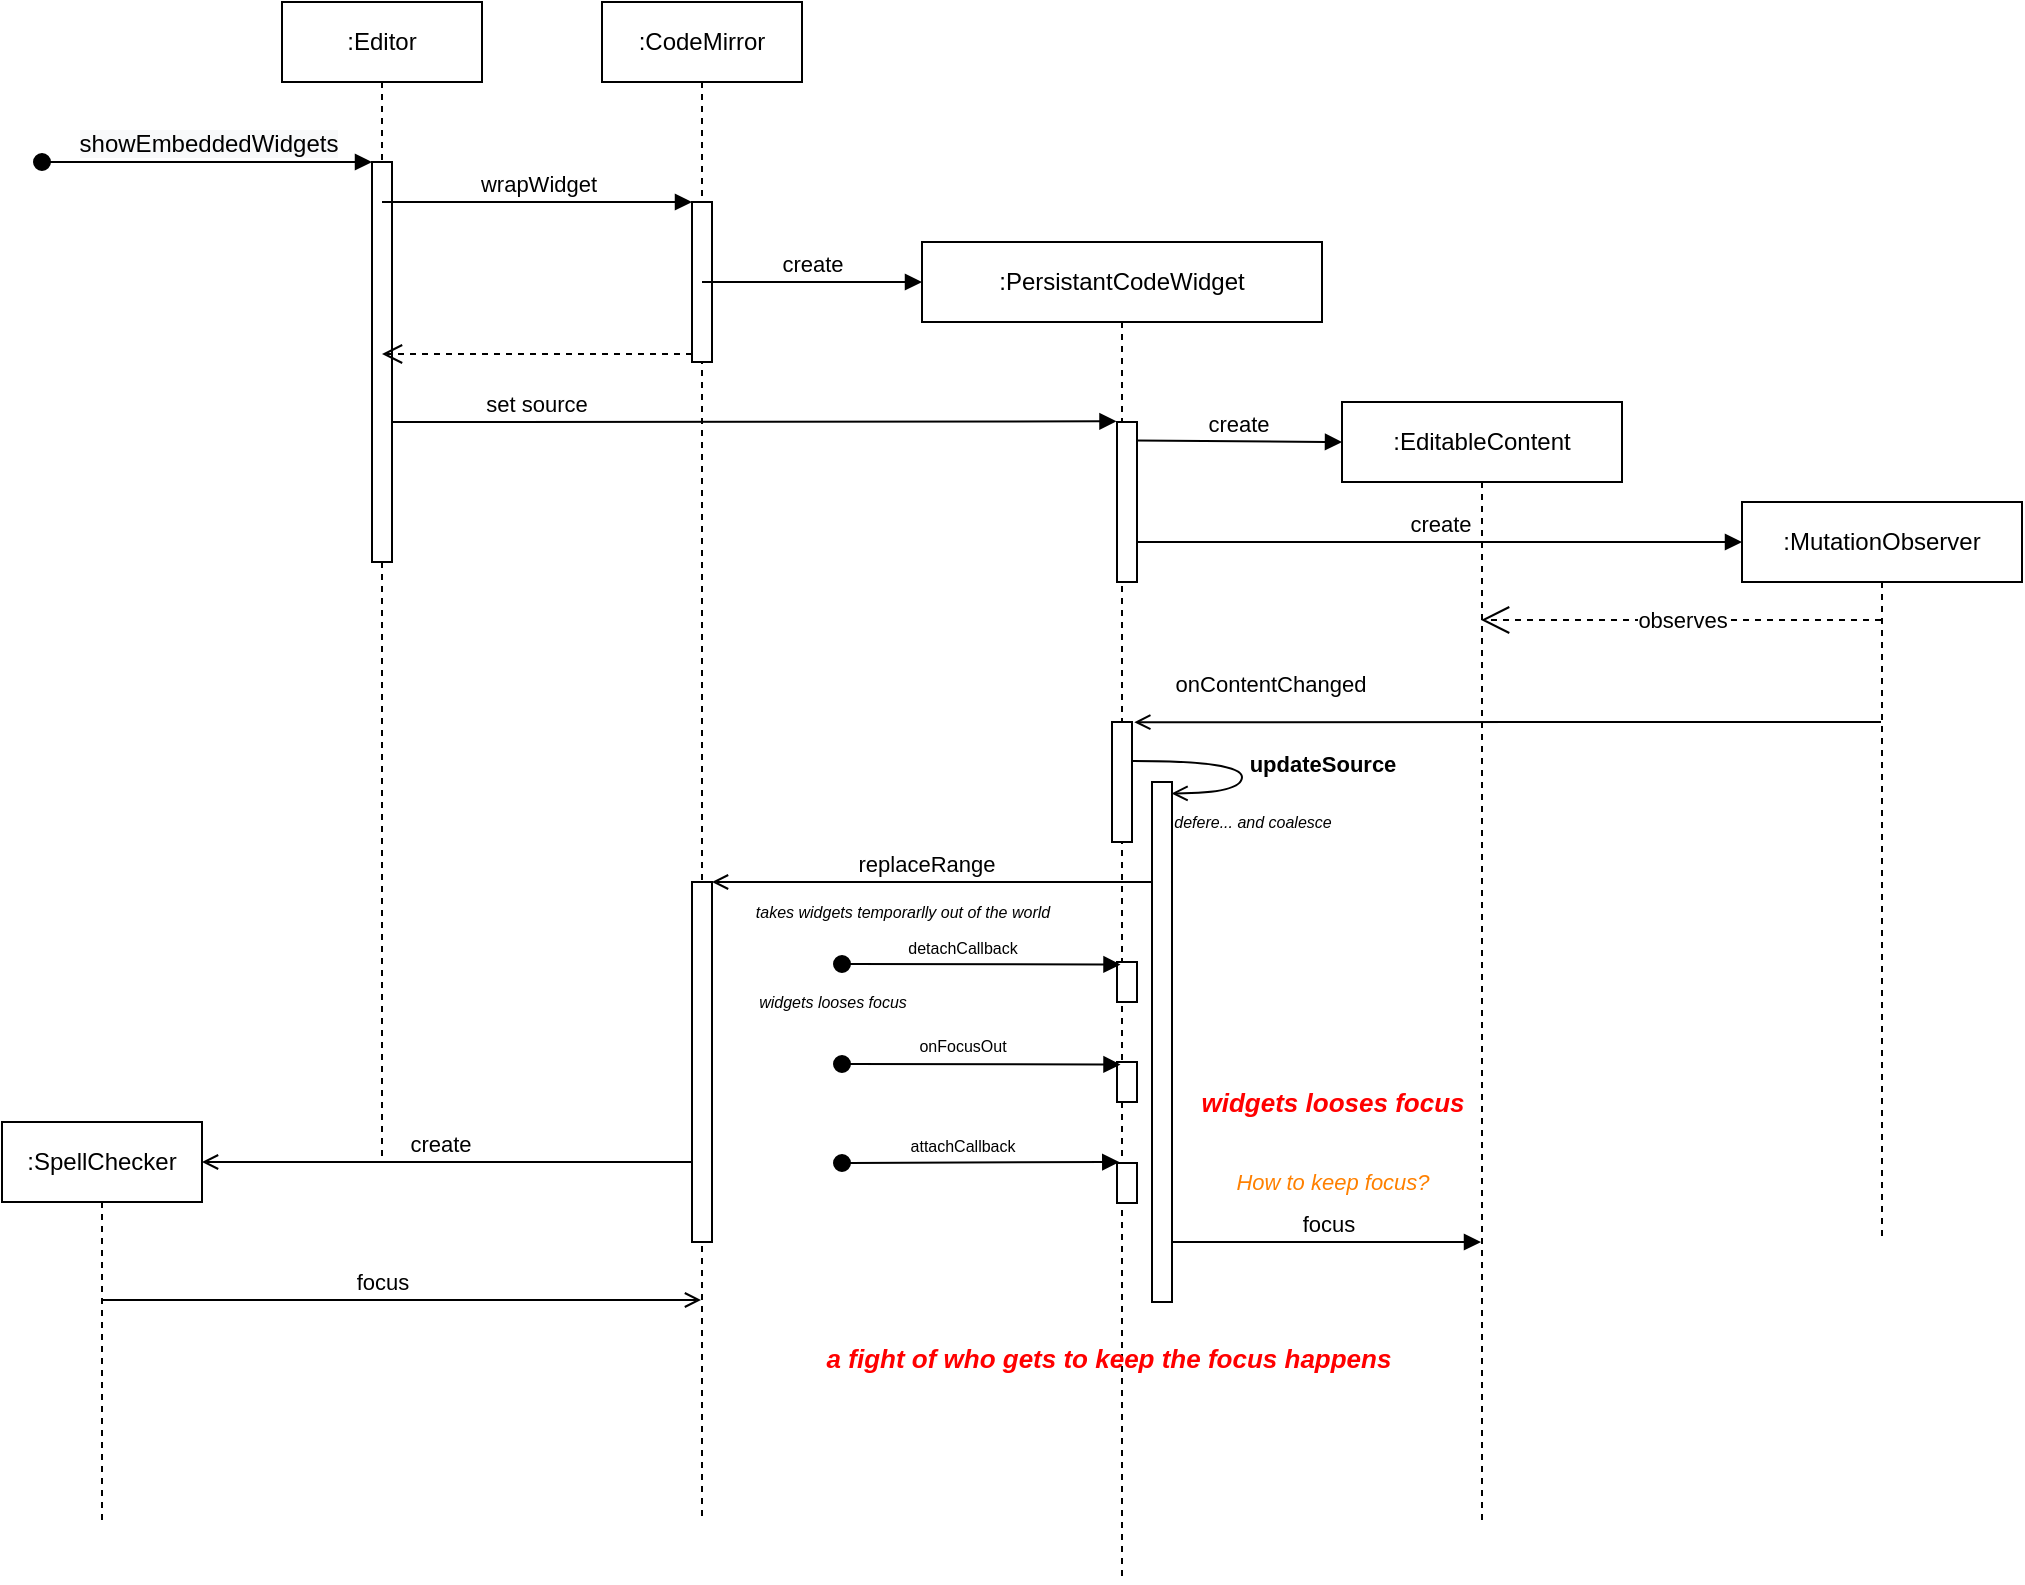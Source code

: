 <mxfile version="16.5.6" type="github">
  <diagram name="Page-1" id="97a40813-6b03-0c74-37c1-0168de264b11">
    <mxGraphModel dx="1366" dy="927" grid="1" gridSize="10" guides="1" tooltips="1" connect="1" arrows="1" fold="1" page="1" pageScale="1" pageWidth="1169" pageHeight="827" background="#ffffff" math="0" shadow="0">
      <root>
        <mxCell id="0" />
        <mxCell id="1" parent="0" />
        <mxCell id="WbxlEiBp3W8eN1Y5aDUV-1" value=":CodeMirror" style="shape=umlLifeline;perimeter=lifelinePerimeter;whiteSpace=wrap;html=1;container=1;collapsible=0;recursiveResize=0;outlineConnect=0;" vertex="1" parent="1">
          <mxGeometry x="350" y="30" width="100" height="760" as="geometry" />
        </mxCell>
        <mxCell id="WbxlEiBp3W8eN1Y5aDUV-10" value="" style="html=1;points=[];perimeter=orthogonalPerimeter;" vertex="1" parent="WbxlEiBp3W8eN1Y5aDUV-1">
          <mxGeometry x="45" y="100" width="10" height="80" as="geometry" />
        </mxCell>
        <mxCell id="WbxlEiBp3W8eN1Y5aDUV-14" value="set source" style="html=1;verticalAlign=bottom;endArrow=block;rounded=0;entryX=-0.026;entryY=-0.004;entryDx=0;entryDy=0;entryPerimeter=0;" edge="1" parent="WbxlEiBp3W8eN1Y5aDUV-1" target="WbxlEiBp3W8eN1Y5aDUV-4">
          <mxGeometry x="-0.582" relative="1" as="geometry">
            <mxPoint x="-110" y="210" as="sourcePoint" />
            <mxPoint x="210" y="210" as="targetPoint" />
            <mxPoint as="offset" />
          </mxGeometry>
        </mxCell>
        <mxCell id="WbxlEiBp3W8eN1Y5aDUV-35" value="replaceRange" style="html=1;verticalAlign=bottom;endArrow=open;rounded=0;endFill=0;" edge="1" parent="WbxlEiBp3W8eN1Y5aDUV-1" source="WbxlEiBp3W8eN1Y5aDUV-28">
          <mxGeometry x="0.029" relative="1" as="geometry">
            <mxPoint x="228.37" y="440" as="sourcePoint" />
            <mxPoint x="55" y="440" as="targetPoint" />
            <Array as="points">
              <mxPoint x="128.87" y="440" />
            </Array>
            <mxPoint as="offset" />
          </mxGeometry>
        </mxCell>
        <mxCell id="WbxlEiBp3W8eN1Y5aDUV-2" value=":PersistantCodeWidget&lt;br&gt;" style="shape=umlLifeline;perimeter=lifelinePerimeter;whiteSpace=wrap;html=1;container=1;collapsible=0;recursiveResize=0;outlineConnect=0;size=40;" vertex="1" parent="1">
          <mxGeometry x="510" y="150" width="200" height="670" as="geometry" />
        </mxCell>
        <mxCell id="WbxlEiBp3W8eN1Y5aDUV-4" value="" style="html=1;points=[];perimeter=orthogonalPerimeter;" vertex="1" parent="WbxlEiBp3W8eN1Y5aDUV-2">
          <mxGeometry x="97.5" y="90" width="10" height="80" as="geometry" />
        </mxCell>
        <mxCell id="WbxlEiBp3W8eN1Y5aDUV-25" value="" style="html=1;points=[];perimeter=orthogonalPerimeter;" vertex="1" parent="WbxlEiBp3W8eN1Y5aDUV-2">
          <mxGeometry x="95" y="240" width="10" height="60" as="geometry" />
        </mxCell>
        <mxCell id="WbxlEiBp3W8eN1Y5aDUV-28" value="" style="html=1;points=[];perimeter=orthogonalPerimeter;" vertex="1" parent="WbxlEiBp3W8eN1Y5aDUV-2">
          <mxGeometry x="115" y="270" width="10" height="260" as="geometry" />
        </mxCell>
        <mxCell id="WbxlEiBp3W8eN1Y5aDUV-39" value="" style="html=1;points=[];perimeter=orthogonalPerimeter;" vertex="1" parent="WbxlEiBp3W8eN1Y5aDUV-2">
          <mxGeometry x="97.5" y="360" width="10" height="20" as="geometry" />
        </mxCell>
        <mxCell id="WbxlEiBp3W8eN1Y5aDUV-41" value="detachCallback" style="html=1;verticalAlign=bottom;startArrow=oval;startFill=1;endArrow=block;startSize=8;rounded=0;fontSize=8;curved=1;entryX=0.175;entryY=0.063;entryDx=0;entryDy=0;entryPerimeter=0;" edge="1" parent="WbxlEiBp3W8eN1Y5aDUV-2" target="WbxlEiBp3W8eN1Y5aDUV-39">
          <mxGeometry x="-0.138" width="60" relative="1" as="geometry">
            <mxPoint x="-40" y="361" as="sourcePoint" />
            <mxPoint x="75" y="362.64" as="targetPoint" />
            <mxPoint as="offset" />
          </mxGeometry>
        </mxCell>
        <mxCell id="WbxlEiBp3W8eN1Y5aDUV-42" value="" style="html=1;points=[];perimeter=orthogonalPerimeter;" vertex="1" parent="WbxlEiBp3W8eN1Y5aDUV-2">
          <mxGeometry x="97.5" y="460.5" width="10" height="20" as="geometry" />
        </mxCell>
        <mxCell id="WbxlEiBp3W8eN1Y5aDUV-43" value="attachCallback" style="html=1;verticalAlign=bottom;startArrow=oval;startFill=1;endArrow=block;startSize=8;rounded=0;fontSize=8;curved=1;entryX=0.113;entryY=-0.025;entryDx=0;entryDy=0;entryPerimeter=0;" edge="1" parent="WbxlEiBp3W8eN1Y5aDUV-2" target="WbxlEiBp3W8eN1Y5aDUV-42">
          <mxGeometry x="-0.13" width="60" relative="1" as="geometry">
            <mxPoint x="-40" y="460.5" as="sourcePoint" />
            <mxPoint x="90" y="460.5" as="targetPoint" />
            <mxPoint as="offset" />
          </mxGeometry>
        </mxCell>
        <mxCell id="WbxlEiBp3W8eN1Y5aDUV-46" value="" style="html=1;points=[];perimeter=orthogonalPerimeter;" vertex="1" parent="WbxlEiBp3W8eN1Y5aDUV-2">
          <mxGeometry x="97.5" y="410" width="10" height="20" as="geometry" />
        </mxCell>
        <mxCell id="WbxlEiBp3W8eN1Y5aDUV-47" value="onFocusOut" style="html=1;verticalAlign=bottom;startArrow=oval;startFill=1;endArrow=block;startSize=8;rounded=0;fontSize=8;curved=1;entryX=0.175;entryY=0.063;entryDx=0;entryDy=0;entryPerimeter=0;" edge="1" parent="WbxlEiBp3W8eN1Y5aDUV-2" target="WbxlEiBp3W8eN1Y5aDUV-46">
          <mxGeometry x="-0.138" y="1" width="60" relative="1" as="geometry">
            <mxPoint x="-40" y="411" as="sourcePoint" />
            <mxPoint x="-325" y="252.64" as="targetPoint" />
            <mxPoint as="offset" />
          </mxGeometry>
        </mxCell>
        <mxCell id="WbxlEiBp3W8eN1Y5aDUV-32" value="updateSource" style="html=1;verticalAlign=bottom;endArrow=open;rounded=0;edgeStyle=orthogonalEdgeStyle;curved=1;endFill=0;fontStyle=1;entryX=0.976;entryY=0.022;entryDx=0;entryDy=0;entryPerimeter=0;exitX=1.024;exitY=0.324;exitDx=0;exitDy=0;exitPerimeter=0;" edge="1" parent="WbxlEiBp3W8eN1Y5aDUV-2" source="WbxlEiBp3W8eN1Y5aDUV-25" target="WbxlEiBp3W8eN1Y5aDUV-28">
          <mxGeometry x="0.23" y="40" relative="1" as="geometry">
            <mxPoint x="115" y="253" as="sourcePoint" />
            <mxPoint x="135" y="272" as="targetPoint" />
            <Array as="points">
              <mxPoint x="160" y="259" />
              <mxPoint x="160" y="276" />
            </Array>
            <mxPoint as="offset" />
          </mxGeometry>
        </mxCell>
        <mxCell id="WbxlEiBp3W8eN1Y5aDUV-33" value="defere... and coalesce" style="text;html=1;align=center;verticalAlign=middle;resizable=0;points=[];autosize=1;strokeColor=none;fillColor=none;fontStyle=2;fontSize=8;" vertex="1" parent="WbxlEiBp3W8eN1Y5aDUV-2">
          <mxGeometry x="120" y="280" width="90" height="20" as="geometry" />
        </mxCell>
        <mxCell id="WbxlEiBp3W8eN1Y5aDUV-3" value=":EditableContent" style="shape=umlLifeline;perimeter=lifelinePerimeter;whiteSpace=wrap;html=1;container=1;collapsible=0;recursiveResize=0;outlineConnect=0;" vertex="1" parent="1">
          <mxGeometry x="720" y="230" width="140" height="560" as="geometry" />
        </mxCell>
        <mxCell id="WbxlEiBp3W8eN1Y5aDUV-57" value="focus" style="html=1;verticalAlign=bottom;endArrow=block;rounded=0;" edge="1" parent="WbxlEiBp3W8eN1Y5aDUV-3" target="WbxlEiBp3W8eN1Y5aDUV-3">
          <mxGeometry relative="1" as="geometry">
            <mxPoint x="-85.0" y="420" as="sourcePoint" />
            <mxPoint x="217.5" y="420" as="targetPoint" />
          </mxGeometry>
        </mxCell>
        <mxCell id="WbxlEiBp3W8eN1Y5aDUV-50" value="widgets looses focus" style="text;html=1;align=center;verticalAlign=middle;resizable=0;points=[];autosize=1;strokeColor=none;fillColor=none;fontStyle=3;fontSize=13;fontColor=#FF0000;" vertex="1" parent="WbxlEiBp3W8eN1Y5aDUV-3">
          <mxGeometry x="-80" y="340" width="150" height="20" as="geometry" />
        </mxCell>
        <mxCell id="WbxlEiBp3W8eN1Y5aDUV-37" value="How to keep focus?" style="text;html=1;align=center;verticalAlign=middle;resizable=0;points=[];autosize=1;strokeColor=none;fillColor=none;fontStyle=2;fontSize=11;fontColor=#FF8000;" vertex="1" parent="WbxlEiBp3W8eN1Y5aDUV-3">
          <mxGeometry x="-60" y="380" width="110" height="20" as="geometry" />
        </mxCell>
        <mxCell id="WbxlEiBp3W8eN1Y5aDUV-5" value=":Editor" style="shape=umlLifeline;perimeter=lifelinePerimeter;whiteSpace=wrap;html=1;container=1;collapsible=0;recursiveResize=0;outlineConnect=0;" vertex="1" parent="1">
          <mxGeometry x="190" y="30" width="100" height="580" as="geometry" />
        </mxCell>
        <mxCell id="WbxlEiBp3W8eN1Y5aDUV-8" value="" style="html=1;points=[];perimeter=orthogonalPerimeter;" vertex="1" parent="WbxlEiBp3W8eN1Y5aDUV-5">
          <mxGeometry x="45" y="80" width="10" height="200" as="geometry" />
        </mxCell>
        <mxCell id="WbxlEiBp3W8eN1Y5aDUV-9" value="&lt;span style=&quot;font-size: 12px ; text-align: left ; background-color: rgb(248 , 249 , 250)&quot;&gt;showEmbeddedWidgets&lt;/span&gt;" style="html=1;verticalAlign=bottom;startArrow=oval;endArrow=block;startSize=8;rounded=0;" edge="1" target="WbxlEiBp3W8eN1Y5aDUV-8" parent="WbxlEiBp3W8eN1Y5aDUV-5">
          <mxGeometry relative="1" as="geometry">
            <mxPoint x="-120" y="80" as="sourcePoint" />
          </mxGeometry>
        </mxCell>
        <mxCell id="WbxlEiBp3W8eN1Y5aDUV-11" value="wrapWidget" style="html=1;verticalAlign=bottom;endArrow=block;entryX=0;entryY=0;rounded=0;" edge="1" target="WbxlEiBp3W8eN1Y5aDUV-10" parent="1">
          <mxGeometry relative="1" as="geometry">
            <mxPoint x="240" y="130" as="sourcePoint" />
          </mxGeometry>
        </mxCell>
        <mxCell id="WbxlEiBp3W8eN1Y5aDUV-12" value="" style="html=1;verticalAlign=bottom;endArrow=open;dashed=1;endSize=8;exitX=0;exitY=0.95;rounded=0;" edge="1" source="WbxlEiBp3W8eN1Y5aDUV-10" parent="1">
          <mxGeometry relative="1" as="geometry">
            <mxPoint x="240" y="206" as="targetPoint" />
          </mxGeometry>
        </mxCell>
        <mxCell id="WbxlEiBp3W8eN1Y5aDUV-13" value="create" style="html=1;verticalAlign=bottom;endArrow=block;rounded=0;" edge="1" parent="1">
          <mxGeometry relative="1" as="geometry">
            <mxPoint x="400" y="170" as="sourcePoint" />
            <mxPoint x="510" y="170" as="targetPoint" />
          </mxGeometry>
        </mxCell>
        <mxCell id="WbxlEiBp3W8eN1Y5aDUV-15" value="create" style="html=1;verticalAlign=bottom;endArrow=block;rounded=0;exitX=0.95;exitY=0.116;exitDx=0;exitDy=0;exitPerimeter=0;" edge="1" parent="1" source="WbxlEiBp3W8eN1Y5aDUV-4">
          <mxGeometry relative="1" as="geometry">
            <mxPoint x="580" y="250" as="sourcePoint" />
            <mxPoint x="720" y="250" as="targetPoint" />
          </mxGeometry>
        </mxCell>
        <mxCell id="WbxlEiBp3W8eN1Y5aDUV-19" value=":MutationObserver" style="shape=umlLifeline;perimeter=lifelinePerimeter;whiteSpace=wrap;html=1;container=1;collapsible=0;recursiveResize=0;outlineConnect=0;" vertex="1" parent="1">
          <mxGeometry x="920" y="280" width="140" height="370" as="geometry" />
        </mxCell>
        <mxCell id="WbxlEiBp3W8eN1Y5aDUV-20" value="create" style="html=1;verticalAlign=bottom;endArrow=block;rounded=0;" edge="1" parent="1" source="WbxlEiBp3W8eN1Y5aDUV-4">
          <mxGeometry relative="1" as="geometry">
            <mxPoint x="620" y="300" as="sourcePoint" />
            <mxPoint x="920" y="300" as="targetPoint" />
          </mxGeometry>
        </mxCell>
        <mxCell id="WbxlEiBp3W8eN1Y5aDUV-22" value="observes" style="endArrow=open;endSize=12;dashed=1;html=1;rounded=0;" edge="1" parent="1">
          <mxGeometry x="-0.005" width="160" relative="1" as="geometry">
            <mxPoint x="989.5" y="339" as="sourcePoint" />
            <mxPoint x="789.548" y="339" as="targetPoint" />
            <Array as="points">
              <mxPoint x="900" y="339" />
            </Array>
            <mxPoint as="offset" />
          </mxGeometry>
        </mxCell>
        <mxCell id="WbxlEiBp3W8eN1Y5aDUV-27" value="onContentChanged" style="html=1;verticalAlign=bottom;endArrow=open;rounded=0;endFill=0;entryX=1.113;entryY=0.002;entryDx=0;entryDy=0;entryPerimeter=0;" edge="1" parent="1" source="WbxlEiBp3W8eN1Y5aDUV-19" target="WbxlEiBp3W8eN1Y5aDUV-25">
          <mxGeometry x="0.634" y="-10" relative="1" as="geometry">
            <mxPoint x="640" y="439" as="sourcePoint" />
            <mxPoint x="582" y="391" as="targetPoint" />
            <Array as="points">
              <mxPoint x="890" y="390" />
            </Array>
            <mxPoint as="offset" />
          </mxGeometry>
        </mxCell>
        <mxCell id="WbxlEiBp3W8eN1Y5aDUV-30" value="&lt;span style=&quot;color: rgba(0 , 0 , 0 , 0) ; font-family: monospace ; font-size: 0px&quot;&gt;%3CmxGraphModel%3E%3Croot%3E%3CmxCell%20id%3D%220%22%2F%3E%3CmxCell%20id%3D%221%22%20parent%3D%220%22%2F%3E%3CmxCell%20id%3D%222%22%20value%3D%22create%22%20style%3D%22html%3D1%3BverticalAlign%3Dbottom%3BendArrow%3Dblock%3Brounded%3D0%3B%22%20edge%3D%221%22%20parent%3D%221%22%3E%3CmxGeometry%20relative%3D%221%22%20as%3D%22geometry%22%3E%3CmxPoint%20x%3D%22470%22%20y%3D%22310%22%20as%3D%22sourcePoint%22%2F%3E%3CmxPoint%20x%3D%22810%22%20y%3D%22310%22%20as%3D%22targetPoint%22%2F%3E%3C%2FmxGeometry%3E%3C%2FmxCell%3E%3C%2Froot%3E%3C%2FmxGraphModel%3E&lt;/span&gt;" style="text;html=1;align=center;verticalAlign=middle;resizable=0;points=[];autosize=1;strokeColor=none;fillColor=none;" vertex="1" parent="1">
          <mxGeometry x="635" y="400" width="20" height="20" as="geometry" />
        </mxCell>
        <mxCell id="WbxlEiBp3W8eN1Y5aDUV-34" value="" style="html=1;points=[];perimeter=orthogonalPerimeter;" vertex="1" parent="1">
          <mxGeometry x="395" y="470" width="10" height="180" as="geometry" />
        </mxCell>
        <mxCell id="WbxlEiBp3W8eN1Y5aDUV-44" value="takes widgets temporarlly out of the world" style="text;html=1;align=center;verticalAlign=middle;resizable=0;points=[];autosize=1;strokeColor=none;fillColor=none;fontStyle=2;fontSize=8;" vertex="1" parent="1">
          <mxGeometry x="420" y="475" width="160" height="20" as="geometry" />
        </mxCell>
        <mxCell id="WbxlEiBp3W8eN1Y5aDUV-45" value="widgets looses focus" style="text;html=1;align=center;verticalAlign=middle;resizable=0;points=[];autosize=1;strokeColor=none;fillColor=none;fontStyle=2;fontSize=8;" vertex="1" parent="1">
          <mxGeometry x="420" y="520" width="90" height="20" as="geometry" />
        </mxCell>
        <mxCell id="WbxlEiBp3W8eN1Y5aDUV-51" value=":SpellChecker" style="shape=umlLifeline;perimeter=lifelinePerimeter;whiteSpace=wrap;html=1;container=1;collapsible=0;recursiveResize=0;outlineConnect=0;" vertex="1" parent="1">
          <mxGeometry x="50" y="590" width="100" height="200" as="geometry" />
        </mxCell>
        <mxCell id="WbxlEiBp3W8eN1Y5aDUV-55" value="create" style="html=1;verticalAlign=bottom;endArrow=open;rounded=0;endFill=0;" edge="1" parent="1" source="WbxlEiBp3W8eN1Y5aDUV-34">
          <mxGeometry x="0.029" relative="1" as="geometry">
            <mxPoint x="370" y="610" as="sourcePoint" />
            <mxPoint x="150" y="610" as="targetPoint" />
            <Array as="points">
              <mxPoint x="223.87" y="610" />
            </Array>
            <mxPoint as="offset" />
          </mxGeometry>
        </mxCell>
        <mxCell id="WbxlEiBp3W8eN1Y5aDUV-58" value="focus" style="html=1;verticalAlign=bottom;endArrow=open;rounded=0;endFill=0;" edge="1" parent="1">
          <mxGeometry x="0.374" relative="1" as="geometry">
            <mxPoint x="310" y="679.0" as="sourcePoint" />
            <mxPoint x="399.5" y="679.0" as="targetPoint" />
            <Array as="points">
              <mxPoint x="100" y="679" />
            </Array>
            <mxPoint as="offset" />
          </mxGeometry>
        </mxCell>
        <mxCell id="WbxlEiBp3W8eN1Y5aDUV-60" value="a fight of who gets to keep the focus happens" style="text;html=1;align=center;verticalAlign=middle;resizable=0;points=[];autosize=1;strokeColor=none;fillColor=none;fontStyle=3;fontSize=13;fontColor=#FF0000;" vertex="1" parent="1">
          <mxGeometry x="453" y="698" width="300" height="20" as="geometry" />
        </mxCell>
      </root>
    </mxGraphModel>
  </diagram>
</mxfile>
